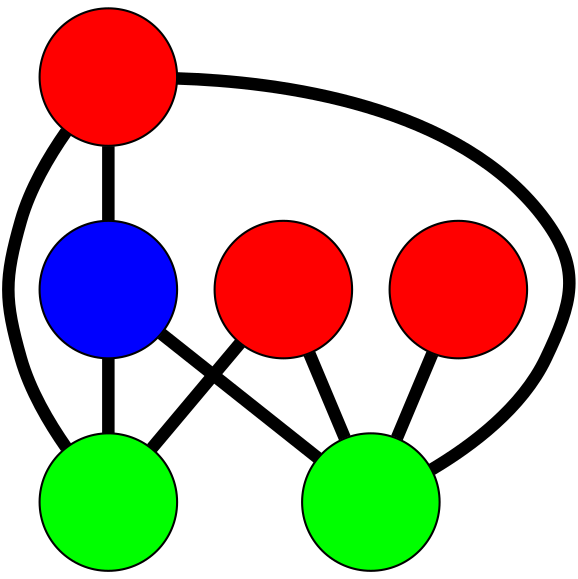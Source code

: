 graph G {
	graph [bb="-205.52,-122.85,164.71,149.24",
		overlap=false,
		sep=0.0,
		splines=true
	];
	node [color=black,
		fixedsize=true,
		fontname="Latin Modern Math",
		fontsize=42,
		height=.92,
		label="\N",
		penwidth=1,
		shape=circle,
		width=.92
	];
	edge [color=black,
		penwidth=6,
		style=bold
	];
	0	 [fillcolor=red,
		height=0.91667,
		label="",
		pos="29.77,42.229",
		style=filled,
		width=0.91667];
	3	 [fillcolor=blue,
		height=0.91667,
		label="",
		pos="-14.345,116.24",
		style=filled,
		width=0.91667];
	0 -- 3	 [pos="12.84,70.631 9.5355,76.174 6.0683,81.991 2.7581,87.544"];
	4	 [fillcolor=green,
		height=0.91667,
		label="",
		pos="131.71,51.334",
		style=filled,
		width=0.91667];
	0 -- 4	 [pos="62.866,45.185 74.377,46.213 87.28,47.366 98.777,48.393"];
	5	 [fillcolor=green,
		height=0.91667,
		label="",
		pos="-55.217,-30.189",
		style=filled,
		width=0.91667];
	0 -- 5	 [pos="4.2713,20.501 -6.583,11.252 -19.209,0.49413 -30.029,-8.7257"];
	1	 [fillcolor=red,
		height=0.91667,
		label="",
		pos="80.602,-89.849",
		style=filled,
		width=0.91667];
	1 -- 4	 [pos="91.944,-58.516 100.41,-35.119 111.94,-3.2866 120.4,20.089"];
	1 -- 5	 [pos="50.121,-76.46 27.753,-66.635 -2.4938,-53.348 -24.838,-43.533"];
	2	 [fillcolor=red,
		height=0.91667,
		label="",
		pos="-172.52,-89.762",
		style=filled,
		width=0.91667];
	2 -- 5	 [pos="-142.92,-74.729 -125.13,-65.698 -102.59,-54.247 -84.807,-45.217"];
	3 -- 4	 [pos="15.917,102.79 40.983,91.65 76.428,75.899 101.48,64.765"];
	3 -- 5	 [pos="-23.315,84.103 -30.153,59.605 -39.523,26.035 -46.339,1.6181"];
}
